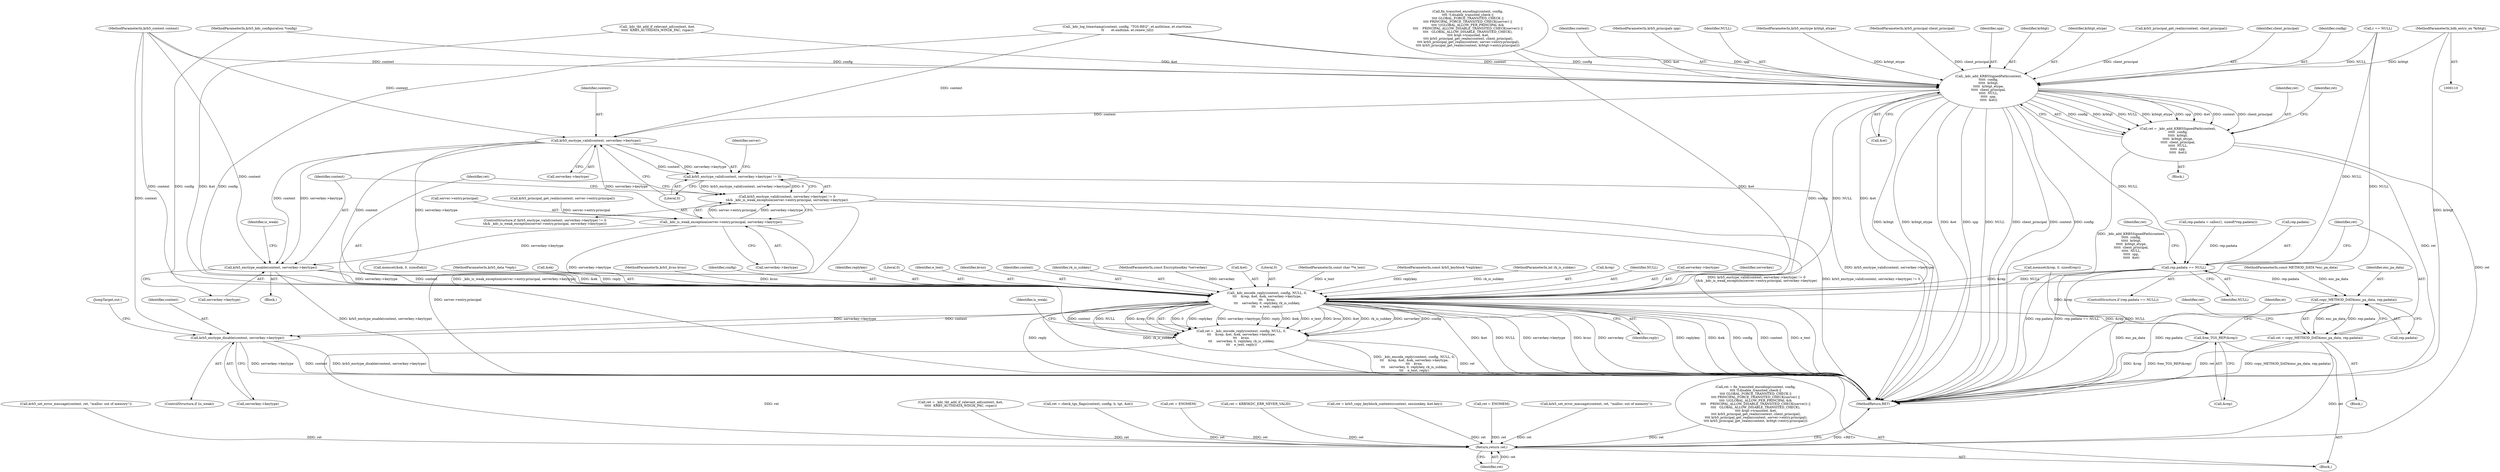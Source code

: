 digraph "0_heimdal_b1e699103f08d6a0ca46a122193c9da65f6cf837_1@pointer" {
"1000127" [label="(MethodParameterIn,hdb_entry_ex *krbtgt)"];
"1000954" [label="(Call,_kdc_add_KRB5SignedPath(context,\n\t\t\t\t\t  config,\n\t\t\t\t\t  krbtgt,\n\t\t\t\t\t  krbtgt_etype,\n\t\t\t\t\t  client_principal,\n\t\t\t\t\t  NULL,\n\t\t\t\t\t  spp,\n\t\t\t\t\t  &et))"];
"1000952" [label="(Call,ret = _kdc_add_KRB5SignedPath(context,\n\t\t\t\t\t  config,\n\t\t\t\t\t  krbtgt,\n\t\t\t\t\t  krbtgt_etype,\n\t\t\t\t\t  client_principal,\n\t\t\t\t\t  NULL,\n\t\t\t\t\t  spp,\n\t\t\t\t\t  &et))"];
"1001125" [label="(Return,return ret;)"];
"1000984" [label="(Call,rep.padata == NULL)"];
"1000996" [label="(Call,copy_METHOD_DATA(enc_pa_data, rep.padata))"];
"1000994" [label="(Call,ret = copy_METHOD_DATA(enc_pa_data, rep.padata))"];
"1001033" [label="(Call,_kdc_encode_reply(context, config, NULL, 0,\n\t\t\t    &rep, &et, &ek, serverkey->keytype,\n\t\t\t    kvno,\n\t\t\t    serverkey, 0, replykey, rk_is_subkey,\n\t\t\t    e_text, reply))"];
"1001031" [label="(Call,ret = _kdc_encode_reply(context, config, NULL, 0,\n\t\t\t    &rep, &et, &ek, serverkey->keytype,\n\t\t\t    kvno,\n\t\t\t    serverkey, 0, replykey, rk_is_subkey,\n\t\t\t    e_text, reply))"];
"1001056" [label="(Call,krb5_enctype_disable(context, serverkey->keytype))"];
"1001062" [label="(Call,free_TGS_REP(&rep))"];
"1001007" [label="(Call,krb5_enctype_valid(context, serverkey->keytype))"];
"1001006" [label="(Call,krb5_enctype_valid(context, serverkey->keytype) != 0)"];
"1001005" [label="(Call,krb5_enctype_valid(context, serverkey->keytype) != 0\n\t&& _kdc_is_weak_exception(server->entry.principal, serverkey->keytype))"];
"1001013" [label="(Call,_kdc_is_weak_exception(server->entry.principal, serverkey->keytype))"];
"1001023" [label="(Call,krb5_enctype_enable(context, serverkey->keytype))"];
"1000914" [label="(Call,_kdc_log_timestamp(context, config, \"TGS-REQ\", et.authtime, et.starttime,\n\t\t       et.endtime, et.renew_till))"];
"1001049" [label="(Literal,0)"];
"1001052" [label="(Identifier,e_text)"];
"1001063" [label="(Call,&rep)"];
"1000251" [label="(Call,krb5_principal_get_realm(context, client_principal))"];
"1001014" [label="(Call,server->entry.principal)"];
"1000786" [label="(Call,ret = krb5_copy_keyblock_contents(context, sessionkey, &et.key))"];
"1000959" [label="(Identifier,client_principal)"];
"1000111" [label="(MethodParameterIn,krb5_context context)"];
"1001033" [label="(Call,_kdc_encode_reply(context, config, NULL, 0,\n\t\t\t    &rep, &et, &ek, serverkey->keytype,\n\t\t\t    kvno,\n\t\t\t    serverkey, 0, replykey, rk_is_subkey,\n\t\t\t    e_text, reply))"];
"1000112" [label="(MethodParameterIn,krb5_kdc_configuration *config)"];
"1000956" [label="(Identifier,config)"];
"1000962" [label="(Call,&et)"];
"1001016" [label="(Identifier,server)"];
"1000560" [label="(Call,ret = KRB5KDC_ERR_NEVER_VALID)"];
"1000983" [label="(ControlStructure,if (rep.padata == NULL))"];
"1001025" [label="(Call,serverkey->keytype)"];
"1001005" [label="(Call,krb5_enctype_valid(context, serverkey->keytype) != 0\n\t&& _kdc_is_weak_exception(server->entry.principal, serverkey->keytype))"];
"1000985" [label="(Call,rep.padata)"];
"1000971" [label="(Block,)"];
"1001047" [label="(Identifier,kvno)"];
"1001034" [label="(Identifier,context)"];
"1001051" [label="(Identifier,rk_is_subkey)"];
"1000990" [label="(Call,ret = ENOMEM)"];
"1000951" [label="(Block,)"];
"1000952" [label="(Call,ret = _kdc_add_KRB5SignedPath(context,\n\t\t\t\t\t  config,\n\t\t\t\t\t  krbtgt,\n\t\t\t\t\t  krbtgt_etype,\n\t\t\t\t\t  client_principal,\n\t\t\t\t\t  NULL,\n\t\t\t\t\t  spp,\n\t\t\t\t\t  &et))"];
"1001009" [label="(Call,serverkey->keytype)"];
"1000955" [label="(Identifier,context)"];
"1001007" [label="(Call,krb5_enctype_valid(context, serverkey->keytype))"];
"1000118" [label="(MethodParameterIn,const EncryptionKey *serverkey)"];
"1000129" [label="(MethodParameterIn,krb5_principals spp)"];
"1001062" [label="(Call,free_TGS_REP(&rep))"];
"1000960" [label="(Identifier,NULL)"];
"1001012" [label="(Literal,0)"];
"1000991" [label="(Identifier,ret)"];
"1001057" [label="(Identifier,context)"];
"1001008" [label="(Identifier,context)"];
"1000134" [label="(Block,)"];
"1000984" [label="(Call,rep.padata == NULL)"];
"1001024" [label="(Identifier,context)"];
"1000128" [label="(MethodParameterIn,krb5_enctype krbtgt_etype)"];
"1001040" [label="(Call,&et)"];
"1001068" [label="(Identifier,et)"];
"1001037" [label="(Literal,0)"];
"1000126" [label="(MethodParameterIn,krb5_principal client_principal)"];
"1001006" [label="(Call,krb5_enctype_valid(context, serverkey->keytype) != 0)"];
"1001004" [label="(ControlStructure,if (krb5_enctype_valid(context, serverkey->keytype) != 0\n\t&& _kdc_is_weak_exception(server->entry.principal, serverkey->keytype)))"];
"1001053" [label="(Identifier,reply)"];
"1000132" [label="(MethodParameterIn,const char **e_text)"];
"1000961" [label="(Identifier,spp)"];
"1000116" [label="(MethodParameterIn,const krb5_keyblock *replykey)"];
"1001125" [label="(Return,return ret;)"];
"1001127" [label="(MethodReturn,RET)"];
"1001061" [label="(JumpTarget,out:)"];
"1000988" [label="(Identifier,NULL)"];
"1000723" [label="(Call,krb5_set_error_message(context, ret, \"malloc: out of memory\"))"];
"1000998" [label="(Call,rep.padata)"];
"1001022" [label="(Block,)"];
"1000994" [label="(Call,ret = copy_METHOD_DATA(enc_pa_data, rep.padata))"];
"1001054" [label="(ControlStructure,if (is_weak))"];
"1000117" [label="(MethodParameterIn,int rk_is_subkey)"];
"1001038" [label="(Call,&rep)"];
"1000957" [label="(Identifier,krbtgt)"];
"1000843" [label="(Call,ret = ENOMEM)"];
"1000972" [label="(Call,rep.padata = calloc(1, sizeof(*rep.padata)))"];
"1000954" [label="(Call,_kdc_add_KRB5SignedPath(context,\n\t\t\t\t\t  config,\n\t\t\t\t\t  krbtgt,\n\t\t\t\t\t  krbtgt_etype,\n\t\t\t\t\t  client_principal,\n\t\t\t\t\t  NULL,\n\t\t\t\t\t  spp,\n\t\t\t\t\t  &et))"];
"1000223" [label="(Call,ret = fix_transited_encoding(context, config,\n\t\t\t\t !f.disable_transited_check ||\n\t\t\t\t GLOBAL_FORCE_TRANSITED_CHECK ||\n\t\t\t\t PRINCIPAL_FORCE_TRANSITED_CHECK(server) ||\n\t\t\t\t !((GLOBAL_ALLOW_PER_PRINCIPAL &&\n\t\t\t\t    PRINCIPAL_ALLOW_DISABLE_TRANSITED_CHECK(server)) ||\n\t\t\t\t   GLOBAL_ALLOW_DISABLE_TRANSITED_CHECK),\n \t\t\t\t &tgt->transited, &et,\n \t\t\t\t krb5_principal_get_realm(context, client_principal),\n \t\t\t\t krb5_principal_get_realm(context, server->entry.principal),\n\t\t\t\t krb5_principal_get_realm(context, krbtgt->entry.principal)))"];
"1000691" [label="(Call,krb5_set_error_message(context, ret, \"malloc: out of memory\"))"];
"1000254" [label="(Call,krb5_principal_get_realm(context, server->entry.principal))"];
"1000645" [label="(Call,ret = _kdc_tkt_add_if_relevant_ad(context, &et,\n\t\t\t\t\t  KRB5_AUTHDATA_WIN2K_PAC, rspac))"];
"1000211" [label="(Call,ret = check_tgs_flags(context, config, b, tgt, &et))"];
"1000149" [label="(Call,memset(&rep, 0, sizeof(rep)))"];
"1001032" [label="(Identifier,ret)"];
"1001036" [label="(Identifier,NULL)"];
"1000225" [label="(Call,fix_transited_encoding(context, config,\n\t\t\t\t !f.disable_transited_check ||\n\t\t\t\t GLOBAL_FORCE_TRANSITED_CHECK ||\n\t\t\t\t PRINCIPAL_FORCE_TRANSITED_CHECK(server) ||\n\t\t\t\t !((GLOBAL_ALLOW_PER_PRINCIPAL &&\n\t\t\t\t    PRINCIPAL_ALLOW_DISABLE_TRANSITED_CHECK(server)) ||\n\t\t\t\t   GLOBAL_ALLOW_DISABLE_TRANSITED_CHECK),\n \t\t\t\t &tgt->transited, &et,\n \t\t\t\t krb5_principal_get_realm(context, client_principal),\n \t\t\t\t krb5_principal_get_realm(context, server->entry.principal),\n\t\t\t\t krb5_principal_get_realm(context, krbtgt->entry.principal)))"];
"1000995" [label="(Identifier,ret)"];
"1000127" [label="(MethodParameterIn,hdb_entry_ex *krbtgt)"];
"1000965" [label="(Identifier,ret)"];
"1001126" [label="(Identifier,ret)"];
"1000997" [label="(Identifier,enc_pa_data)"];
"1001002" [label="(Identifier,ret)"];
"1001044" [label="(Call,serverkey->keytype)"];
"1001048" [label="(Identifier,serverkey)"];
"1001023" [label="(Call,krb5_enctype_enable(context, serverkey->keytype))"];
"1000161" [label="(Call,memset(&ek, 0, sizeof(ek)))"];
"1001058" [label="(Call,serverkey->keytype)"];
"1000958" [label="(Identifier,krbtgt_etype)"];
"1000647" [label="(Call,_kdc_tkt_add_if_relevant_ad(context, &et,\n\t\t\t\t\t  KRB5_AUTHDATA_WIN2K_PAC, rspac))"];
"1000131" [label="(MethodParameterIn,const METHOD_DATA *enc_pa_data)"];
"1000133" [label="(MethodParameterIn,krb5_data *reply)"];
"1001055" [label="(Identifier,is_weak)"];
"1001029" [label="(Identifier,is_weak)"];
"1000953" [label="(Identifier,ret)"];
"1001042" [label="(Call,&ek)"];
"1001056" [label="(Call,krb5_enctype_disable(context, serverkey->keytype))"];
"1001031" [label="(Call,ret = _kdc_encode_reply(context, config, NULL, 0,\n\t\t\t    &rep, &et, &ek, serverkey->keytype,\n\t\t\t    kvno,\n\t\t\t    serverkey, 0, replykey, rk_is_subkey,\n\t\t\t    e_text, reply))"];
"1001019" [label="(Call,serverkey->keytype)"];
"1000996" [label="(Call,copy_METHOD_DATA(enc_pa_data, rep.padata))"];
"1000120" [label="(MethodParameterIn,krb5_kvno kvno)"];
"1000941" [label="(Call,r == NULL)"];
"1001035" [label="(Identifier,config)"];
"1001013" [label="(Call,_kdc_is_weak_exception(server->entry.principal, serverkey->keytype))"];
"1001050" [label="(Identifier,replykey)"];
"1000127" -> "1000110"  [label="AST: "];
"1000127" -> "1001127"  [label="DDG: krbtgt"];
"1000127" -> "1000954"  [label="DDG: krbtgt"];
"1000954" -> "1000952"  [label="AST: "];
"1000954" -> "1000962"  [label="CFG: "];
"1000955" -> "1000954"  [label="AST: "];
"1000956" -> "1000954"  [label="AST: "];
"1000957" -> "1000954"  [label="AST: "];
"1000958" -> "1000954"  [label="AST: "];
"1000959" -> "1000954"  [label="AST: "];
"1000960" -> "1000954"  [label="AST: "];
"1000961" -> "1000954"  [label="AST: "];
"1000962" -> "1000954"  [label="AST: "];
"1000952" -> "1000954"  [label="CFG: "];
"1000954" -> "1001127"  [label="DDG: krbtgt"];
"1000954" -> "1001127"  [label="DDG: krbtgt_etype"];
"1000954" -> "1001127"  [label="DDG: &et"];
"1000954" -> "1001127"  [label="DDG: spp"];
"1000954" -> "1001127"  [label="DDG: NULL"];
"1000954" -> "1001127"  [label="DDG: client_principal"];
"1000954" -> "1001127"  [label="DDG: context"];
"1000954" -> "1001127"  [label="DDG: config"];
"1000954" -> "1000952"  [label="DDG: config"];
"1000954" -> "1000952"  [label="DDG: krbtgt"];
"1000954" -> "1000952"  [label="DDG: NULL"];
"1000954" -> "1000952"  [label="DDG: krbtgt_etype"];
"1000954" -> "1000952"  [label="DDG: spp"];
"1000954" -> "1000952"  [label="DDG: &et"];
"1000954" -> "1000952"  [label="DDG: context"];
"1000954" -> "1000952"  [label="DDG: client_principal"];
"1000914" -> "1000954"  [label="DDG: context"];
"1000914" -> "1000954"  [label="DDG: config"];
"1000111" -> "1000954"  [label="DDG: context"];
"1000112" -> "1000954"  [label="DDG: config"];
"1000128" -> "1000954"  [label="DDG: krbtgt_etype"];
"1000251" -> "1000954"  [label="DDG: client_principal"];
"1000126" -> "1000954"  [label="DDG: client_principal"];
"1000941" -> "1000954"  [label="DDG: NULL"];
"1000129" -> "1000954"  [label="DDG: spp"];
"1000647" -> "1000954"  [label="DDG: &et"];
"1000225" -> "1000954"  [label="DDG: &et"];
"1000954" -> "1000984"  [label="DDG: NULL"];
"1000954" -> "1001007"  [label="DDG: context"];
"1000954" -> "1001033"  [label="DDG: config"];
"1000954" -> "1001033"  [label="DDG: NULL"];
"1000954" -> "1001033"  [label="DDG: &et"];
"1000952" -> "1000951"  [label="AST: "];
"1000953" -> "1000952"  [label="AST: "];
"1000965" -> "1000952"  [label="CFG: "];
"1000952" -> "1001127"  [label="DDG: ret"];
"1000952" -> "1001127"  [label="DDG: _kdc_add_KRB5SignedPath(context,\n\t\t\t\t\t  config,\n\t\t\t\t\t  krbtgt,\n\t\t\t\t\t  krbtgt_etype,\n\t\t\t\t\t  client_principal,\n\t\t\t\t\t  NULL,\n\t\t\t\t\t  spp,\n\t\t\t\t\t  &et)"];
"1000952" -> "1001125"  [label="DDG: ret"];
"1001125" -> "1000134"  [label="AST: "];
"1001125" -> "1001126"  [label="CFG: "];
"1001126" -> "1001125"  [label="AST: "];
"1001127" -> "1001125"  [label="CFG: "];
"1001125" -> "1001127"  [label="DDG: <RET>"];
"1001126" -> "1001125"  [label="DDG: ret"];
"1000691" -> "1001125"  [label="DDG: ret"];
"1000645" -> "1001125"  [label="DDG: ret"];
"1000843" -> "1001125"  [label="DDG: ret"];
"1000990" -> "1001125"  [label="DDG: ret"];
"1000786" -> "1001125"  [label="DDG: ret"];
"1000211" -> "1001125"  [label="DDG: ret"];
"1000723" -> "1001125"  [label="DDG: ret"];
"1000994" -> "1001125"  [label="DDG: ret"];
"1001031" -> "1001125"  [label="DDG: ret"];
"1000560" -> "1001125"  [label="DDG: ret"];
"1000223" -> "1001125"  [label="DDG: ret"];
"1000984" -> "1000983"  [label="AST: "];
"1000984" -> "1000988"  [label="CFG: "];
"1000985" -> "1000984"  [label="AST: "];
"1000988" -> "1000984"  [label="AST: "];
"1000991" -> "1000984"  [label="CFG: "];
"1000995" -> "1000984"  [label="CFG: "];
"1000984" -> "1001127"  [label="DDG: rep.padata == NULL"];
"1000984" -> "1001127"  [label="DDG: NULL"];
"1000984" -> "1001127"  [label="DDG: rep.padata"];
"1000972" -> "1000984"  [label="DDG: rep.padata"];
"1000941" -> "1000984"  [label="DDG: NULL"];
"1000984" -> "1000996"  [label="DDG: rep.padata"];
"1000984" -> "1001033"  [label="DDG: NULL"];
"1000996" -> "1000994"  [label="AST: "];
"1000996" -> "1000998"  [label="CFG: "];
"1000997" -> "1000996"  [label="AST: "];
"1000998" -> "1000996"  [label="AST: "];
"1000994" -> "1000996"  [label="CFG: "];
"1000996" -> "1001127"  [label="DDG: rep.padata"];
"1000996" -> "1001127"  [label="DDG: enc_pa_data"];
"1000996" -> "1000994"  [label="DDG: enc_pa_data"];
"1000996" -> "1000994"  [label="DDG: rep.padata"];
"1000131" -> "1000996"  [label="DDG: enc_pa_data"];
"1000994" -> "1000971"  [label="AST: "];
"1000995" -> "1000994"  [label="AST: "];
"1001002" -> "1000994"  [label="CFG: "];
"1000994" -> "1001127"  [label="DDG: copy_METHOD_DATA(enc_pa_data, rep.padata)"];
"1000994" -> "1001127"  [label="DDG: ret"];
"1001033" -> "1001031"  [label="AST: "];
"1001033" -> "1001053"  [label="CFG: "];
"1001034" -> "1001033"  [label="AST: "];
"1001035" -> "1001033"  [label="AST: "];
"1001036" -> "1001033"  [label="AST: "];
"1001037" -> "1001033"  [label="AST: "];
"1001038" -> "1001033"  [label="AST: "];
"1001040" -> "1001033"  [label="AST: "];
"1001042" -> "1001033"  [label="AST: "];
"1001044" -> "1001033"  [label="AST: "];
"1001047" -> "1001033"  [label="AST: "];
"1001048" -> "1001033"  [label="AST: "];
"1001049" -> "1001033"  [label="AST: "];
"1001050" -> "1001033"  [label="AST: "];
"1001051" -> "1001033"  [label="AST: "];
"1001052" -> "1001033"  [label="AST: "];
"1001053" -> "1001033"  [label="AST: "];
"1001031" -> "1001033"  [label="CFG: "];
"1001033" -> "1001127"  [label="DDG: rk_is_subkey"];
"1001033" -> "1001127"  [label="DDG: &et"];
"1001033" -> "1001127"  [label="DDG: NULL"];
"1001033" -> "1001127"  [label="DDG: serverkey->keytype"];
"1001033" -> "1001127"  [label="DDG: kvno"];
"1001033" -> "1001127"  [label="DDG: serverkey"];
"1001033" -> "1001127"  [label="DDG: replykey"];
"1001033" -> "1001127"  [label="DDG: &ek"];
"1001033" -> "1001127"  [label="DDG: config"];
"1001033" -> "1001127"  [label="DDG: context"];
"1001033" -> "1001127"  [label="DDG: e_text"];
"1001033" -> "1001127"  [label="DDG: reply"];
"1001033" -> "1001031"  [label="DDG: 0"];
"1001033" -> "1001031"  [label="DDG: replykey"];
"1001033" -> "1001031"  [label="DDG: serverkey->keytype"];
"1001033" -> "1001031"  [label="DDG: reply"];
"1001033" -> "1001031"  [label="DDG: &ek"];
"1001033" -> "1001031"  [label="DDG: e_text"];
"1001033" -> "1001031"  [label="DDG: kvno"];
"1001033" -> "1001031"  [label="DDG: &et"];
"1001033" -> "1001031"  [label="DDG: rk_is_subkey"];
"1001033" -> "1001031"  [label="DDG: serverkey"];
"1001033" -> "1001031"  [label="DDG: config"];
"1001033" -> "1001031"  [label="DDG: context"];
"1001033" -> "1001031"  [label="DDG: NULL"];
"1001033" -> "1001031"  [label="DDG: &rep"];
"1001023" -> "1001033"  [label="DDG: context"];
"1001023" -> "1001033"  [label="DDG: serverkey->keytype"];
"1001007" -> "1001033"  [label="DDG: context"];
"1001007" -> "1001033"  [label="DDG: serverkey->keytype"];
"1000111" -> "1001033"  [label="DDG: context"];
"1000914" -> "1001033"  [label="DDG: config"];
"1000112" -> "1001033"  [label="DDG: config"];
"1000941" -> "1001033"  [label="DDG: NULL"];
"1000149" -> "1001033"  [label="DDG: &rep"];
"1000647" -> "1001033"  [label="DDG: &et"];
"1000225" -> "1001033"  [label="DDG: &et"];
"1000161" -> "1001033"  [label="DDG: &ek"];
"1001013" -> "1001033"  [label="DDG: serverkey->keytype"];
"1000120" -> "1001033"  [label="DDG: kvno"];
"1000118" -> "1001033"  [label="DDG: serverkey"];
"1000116" -> "1001033"  [label="DDG: replykey"];
"1000117" -> "1001033"  [label="DDG: rk_is_subkey"];
"1000132" -> "1001033"  [label="DDG: e_text"];
"1000133" -> "1001033"  [label="DDG: reply"];
"1001033" -> "1001056"  [label="DDG: context"];
"1001033" -> "1001056"  [label="DDG: serverkey->keytype"];
"1001033" -> "1001062"  [label="DDG: &rep"];
"1001031" -> "1000134"  [label="AST: "];
"1001032" -> "1001031"  [label="AST: "];
"1001055" -> "1001031"  [label="CFG: "];
"1001031" -> "1001127"  [label="DDG: _kdc_encode_reply(context, config, NULL, 0,\n\t\t\t    &rep, &et, &ek, serverkey->keytype,\n\t\t\t    kvno,\n\t\t\t    serverkey, 0, replykey, rk_is_subkey,\n\t\t\t    e_text, reply)"];
"1001031" -> "1001127"  [label="DDG: ret"];
"1001056" -> "1001054"  [label="AST: "];
"1001056" -> "1001058"  [label="CFG: "];
"1001057" -> "1001056"  [label="AST: "];
"1001058" -> "1001056"  [label="AST: "];
"1001061" -> "1001056"  [label="CFG: "];
"1001056" -> "1001127"  [label="DDG: context"];
"1001056" -> "1001127"  [label="DDG: krb5_enctype_disable(context, serverkey->keytype)"];
"1001056" -> "1001127"  [label="DDG: serverkey->keytype"];
"1000111" -> "1001056"  [label="DDG: context"];
"1001062" -> "1000134"  [label="AST: "];
"1001062" -> "1001063"  [label="CFG: "];
"1001063" -> "1001062"  [label="AST: "];
"1001068" -> "1001062"  [label="CFG: "];
"1001062" -> "1001127"  [label="DDG: free_TGS_REP(&rep)"];
"1001062" -> "1001127"  [label="DDG: &rep"];
"1000149" -> "1001062"  [label="DDG: &rep"];
"1001007" -> "1001006"  [label="AST: "];
"1001007" -> "1001009"  [label="CFG: "];
"1001008" -> "1001007"  [label="AST: "];
"1001009" -> "1001007"  [label="AST: "];
"1001012" -> "1001007"  [label="CFG: "];
"1001007" -> "1001006"  [label="DDG: context"];
"1001007" -> "1001006"  [label="DDG: serverkey->keytype"];
"1000914" -> "1001007"  [label="DDG: context"];
"1000111" -> "1001007"  [label="DDG: context"];
"1001007" -> "1001013"  [label="DDG: serverkey->keytype"];
"1001007" -> "1001023"  [label="DDG: context"];
"1001007" -> "1001023"  [label="DDG: serverkey->keytype"];
"1001006" -> "1001005"  [label="AST: "];
"1001006" -> "1001012"  [label="CFG: "];
"1001012" -> "1001006"  [label="AST: "];
"1001016" -> "1001006"  [label="CFG: "];
"1001005" -> "1001006"  [label="CFG: "];
"1001006" -> "1001127"  [label="DDG: krb5_enctype_valid(context, serverkey->keytype)"];
"1001006" -> "1001005"  [label="DDG: krb5_enctype_valid(context, serverkey->keytype)"];
"1001006" -> "1001005"  [label="DDG: 0"];
"1001005" -> "1001004"  [label="AST: "];
"1001005" -> "1001013"  [label="CFG: "];
"1001013" -> "1001005"  [label="AST: "];
"1001024" -> "1001005"  [label="CFG: "];
"1001032" -> "1001005"  [label="CFG: "];
"1001005" -> "1001127"  [label="DDG: _kdc_is_weak_exception(server->entry.principal, serverkey->keytype)"];
"1001005" -> "1001127"  [label="DDG: krb5_enctype_valid(context, serverkey->keytype) != 0\n\t&& _kdc_is_weak_exception(server->entry.principal, serverkey->keytype)"];
"1001005" -> "1001127"  [label="DDG: krb5_enctype_valid(context, serverkey->keytype) != 0"];
"1001013" -> "1001005"  [label="DDG: server->entry.principal"];
"1001013" -> "1001005"  [label="DDG: serverkey->keytype"];
"1001013" -> "1001019"  [label="CFG: "];
"1001014" -> "1001013"  [label="AST: "];
"1001019" -> "1001013"  [label="AST: "];
"1001013" -> "1001127"  [label="DDG: server->entry.principal"];
"1000254" -> "1001013"  [label="DDG: server->entry.principal"];
"1001013" -> "1001023"  [label="DDG: serverkey->keytype"];
"1001023" -> "1001022"  [label="AST: "];
"1001023" -> "1001025"  [label="CFG: "];
"1001024" -> "1001023"  [label="AST: "];
"1001025" -> "1001023"  [label="AST: "];
"1001029" -> "1001023"  [label="CFG: "];
"1001023" -> "1001127"  [label="DDG: krb5_enctype_enable(context, serverkey->keytype)"];
"1000111" -> "1001023"  [label="DDG: context"];
}
